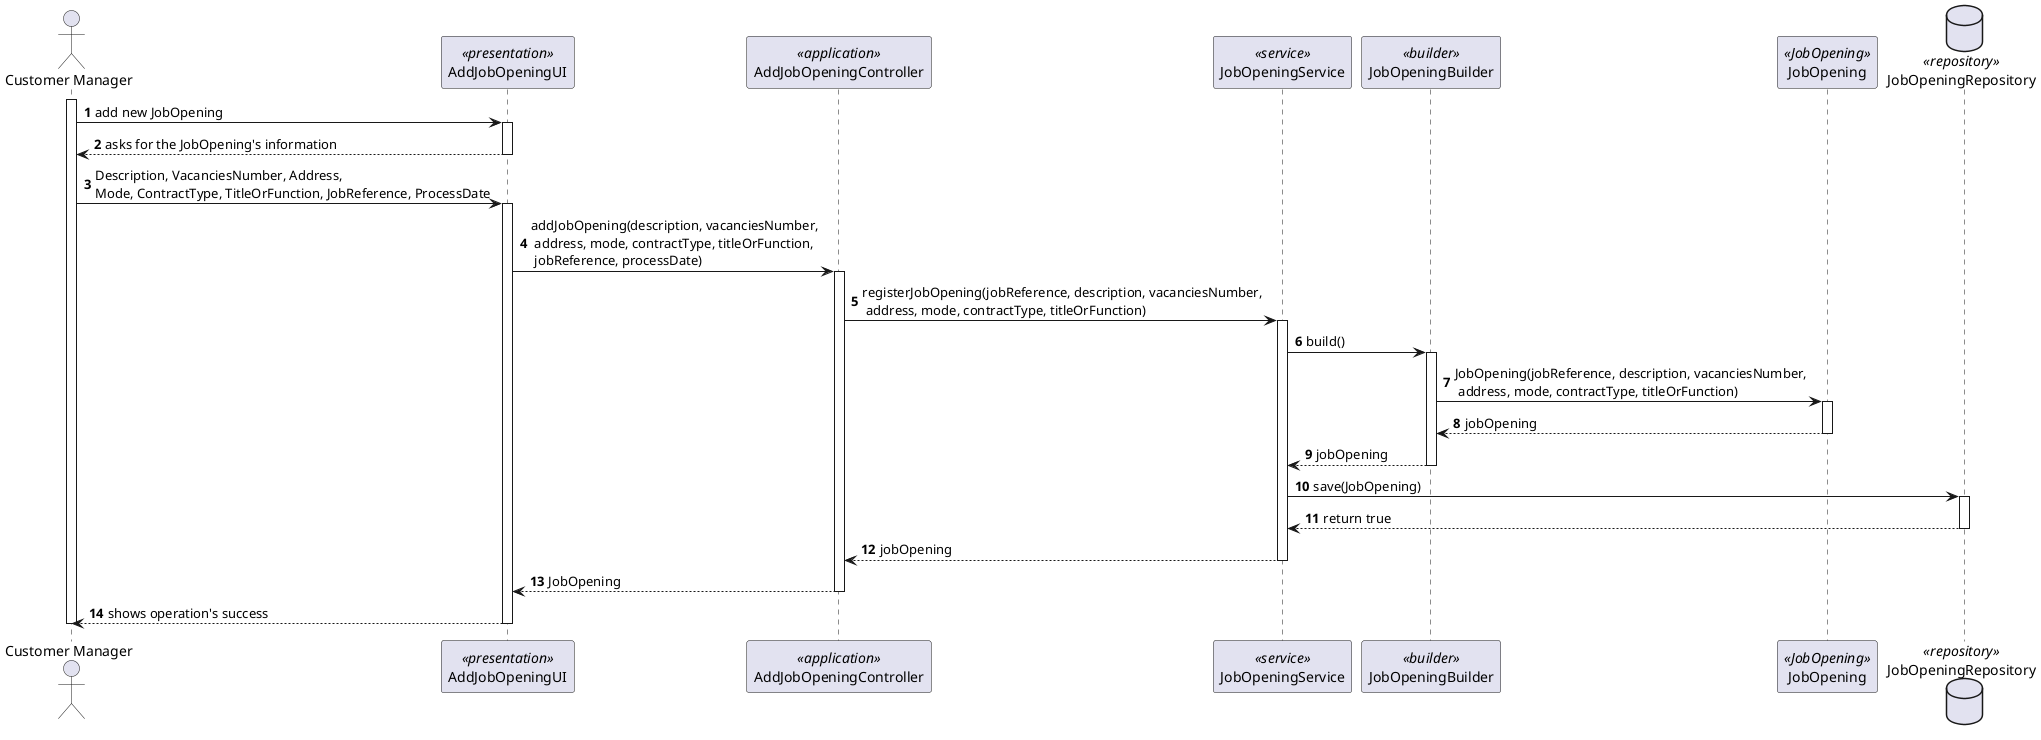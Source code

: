 @startuml
autonumber


actor "Customer Manager" as CM
participant AddJobOpeningUI <<presentation>>
participant AddJobOpeningController <<application>>
participant JobOpeningService <<service>>
participant JobOpeningBuilder <<builder>>
participant JobOpening <<JobOpening>>
database JobOpeningRepository <<repository>>

activate CM


    CM -> AddJobOpeningUI: add new JobOpening

        activate AddJobOpeningUI

    AddJobOpeningUI --> CM: asks for the JobOpening's information

        deactivate AddJobOpeningUI

    CM -> AddJobOpeningUI : Description, VacanciesNumber, Address, \nMode, ContractType, TitleOrFunction, JobReference, ProcessDate

        activate AddJobOpeningUI

    AddJobOpeningUI -> AddJobOpeningController: addJobOpening(description, vacanciesNumber, \n address, mode, contractType, titleOrFunction, \n jobReference, processDate)

        activate AddJobOpeningController

    AddJobOpeningController  -> JobOpeningService: registerJobOpening(jobReference, description, vacanciesNumber, \n address, mode, contractType, titleOrFunction)

        activate JobOpeningService

    JobOpeningService -> JobOpeningBuilder: build()

        activate JobOpeningBuilder

    JobOpeningBuilder -> JobOpening : JobOpening(jobReference, description, vacanciesNumber, \n address, mode, contractType, titleOrFunction)

        activate JobOpening

    JobOpening --> JobOpeningBuilder: jobOpening

        deactivate JobOpening

    JobOpeningBuilder --> JobOpeningService: jobOpening

        deactivate JobOpeningBuilder

    JobOpeningService -> JobOpeningRepository: save(JobOpening)

        activate JobOpeningRepository

    JobOpeningRepository --> JobOpeningService: return true

        deactivate JobOpeningRepository

    JobOpeningService --> AddJobOpeningController: jobOpening

        deactivate JobOpeningService

    AddJobOpeningController --> AddJobOpeningUI : JobOpening

        deactivate AddJobOpeningController

    AddJobOpeningUI --> CM : shows operation's success

        deactivate AddJobOpeningUI

        deactivate CM



@enduml